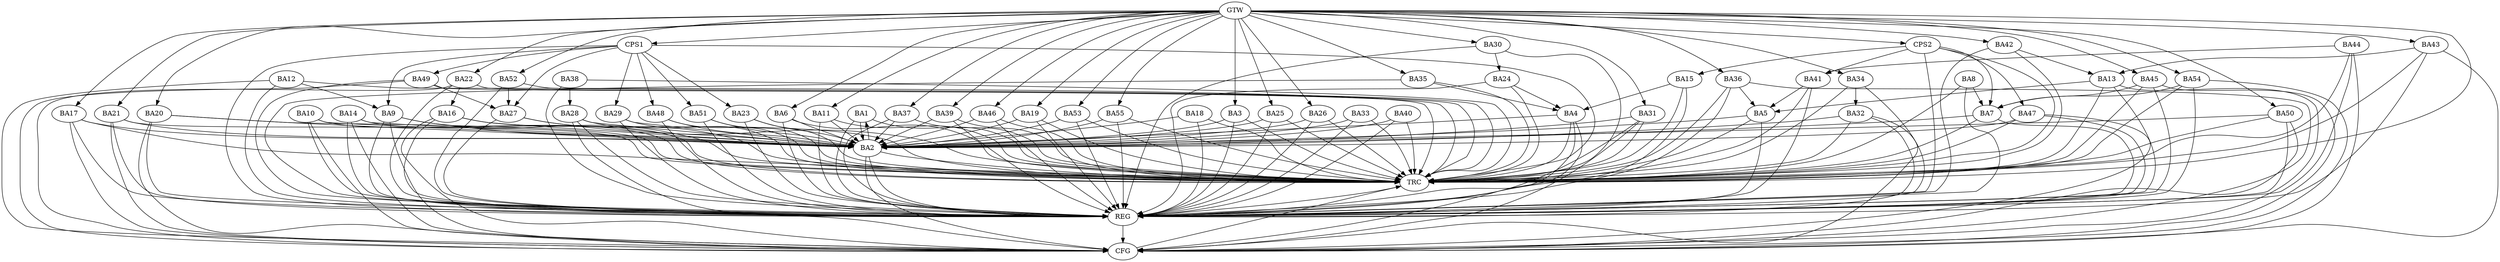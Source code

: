 strict digraph G {
  BA1 [ label="BA1" ];
  BA2 [ label="BA2" ];
  BA3 [ label="BA3" ];
  BA4 [ label="BA4" ];
  BA5 [ label="BA5" ];
  BA6 [ label="BA6" ];
  BA7 [ label="BA7" ];
  BA8 [ label="BA8" ];
  BA9 [ label="BA9" ];
  BA10 [ label="BA10" ];
  BA11 [ label="BA11" ];
  BA12 [ label="BA12" ];
  BA13 [ label="BA13" ];
  BA14 [ label="BA14" ];
  BA15 [ label="BA15" ];
  BA16 [ label="BA16" ];
  BA17 [ label="BA17" ];
  BA18 [ label="BA18" ];
  BA19 [ label="BA19" ];
  BA20 [ label="BA20" ];
  BA21 [ label="BA21" ];
  BA22 [ label="BA22" ];
  BA23 [ label="BA23" ];
  BA24 [ label="BA24" ];
  BA25 [ label="BA25" ];
  BA26 [ label="BA26" ];
  BA27 [ label="BA27" ];
  BA28 [ label="BA28" ];
  BA29 [ label="BA29" ];
  BA30 [ label="BA30" ];
  BA31 [ label="BA31" ];
  BA32 [ label="BA32" ];
  BA33 [ label="BA33" ];
  BA34 [ label="BA34" ];
  BA35 [ label="BA35" ];
  BA36 [ label="BA36" ];
  BA37 [ label="BA37" ];
  BA38 [ label="BA38" ];
  BA39 [ label="BA39" ];
  BA40 [ label="BA40" ];
  BA41 [ label="BA41" ];
  BA42 [ label="BA42" ];
  BA43 [ label="BA43" ];
  BA44 [ label="BA44" ];
  BA45 [ label="BA45" ];
  BA46 [ label="BA46" ];
  BA47 [ label="BA47" ];
  BA48 [ label="BA48" ];
  BA49 [ label="BA49" ];
  BA50 [ label="BA50" ];
  BA51 [ label="BA51" ];
  BA52 [ label="BA52" ];
  BA53 [ label="BA53" ];
  BA54 [ label="BA54" ];
  BA55 [ label="BA55" ];
  CPS1 [ label="CPS1" ];
  CPS2 [ label="CPS2" ];
  GTW [ label="GTW" ];
  REG [ label="REG" ];
  CFG [ label="CFG" ];
  TRC [ label="TRC" ];
  BA1 -> BA2;
  BA2 -> BA1;
  BA3 -> BA2;
  BA4 -> BA2;
  BA5 -> BA2;
  BA6 -> BA2;
  BA7 -> BA2;
  BA8 -> BA7;
  BA11 -> BA2;
  BA12 -> BA9;
  BA13 -> BA5;
  BA15 -> BA4;
  BA19 -> BA2;
  BA20 -> BA2;
  BA21 -> BA2;
  BA22 -> BA16;
  BA24 -> BA4;
  BA28 -> BA2;
  BA30 -> BA24;
  BA34 -> BA32;
  BA35 -> BA4;
  BA36 -> BA5;
  BA38 -> BA28;
  BA41 -> BA5;
  BA42 -> BA13;
  BA43 -> BA13;
  BA44 -> BA41;
  BA45 -> BA7;
  BA49 -> BA27;
  BA52 -> BA27;
  BA54 -> BA7;
  CPS1 -> BA23;
  CPS1 -> BA51;
  CPS1 -> BA49;
  CPS1 -> BA29;
  CPS1 -> BA27;
  CPS1 -> BA9;
  CPS1 -> BA48;
  CPS2 -> BA15;
  CPS2 -> BA7;
  CPS2 -> BA41;
  CPS2 -> BA47;
  GTW -> BA3;
  GTW -> BA6;
  GTW -> BA11;
  GTW -> BA17;
  GTW -> BA19;
  GTW -> BA20;
  GTW -> BA21;
  GTW -> BA22;
  GTW -> BA25;
  GTW -> BA26;
  GTW -> BA30;
  GTW -> BA31;
  GTW -> BA34;
  GTW -> BA35;
  GTW -> BA36;
  GTW -> BA37;
  GTW -> BA39;
  GTW -> BA42;
  GTW -> BA43;
  GTW -> BA45;
  GTW -> BA46;
  GTW -> BA50;
  GTW -> BA52;
  GTW -> BA53;
  GTW -> BA54;
  GTW -> BA55;
  GTW -> CPS1;
  GTW -> CPS2;
  BA1 -> REG;
  BA2 -> REG;
  BA3 -> REG;
  BA4 -> REG;
  BA5 -> REG;
  BA6 -> REG;
  BA7 -> REG;
  BA8 -> REG;
  BA9 -> REG;
  BA10 -> REG;
  BA11 -> REG;
  BA12 -> REG;
  BA13 -> REG;
  BA14 -> REG;
  BA15 -> REG;
  BA16 -> REG;
  BA17 -> REG;
  BA18 -> REG;
  BA19 -> REG;
  BA20 -> REG;
  BA21 -> REG;
  BA22 -> REG;
  BA23 -> REG;
  BA24 -> REG;
  BA25 -> REG;
  BA26 -> REG;
  BA27 -> REG;
  BA28 -> REG;
  BA29 -> REG;
  BA30 -> REG;
  BA31 -> REG;
  BA32 -> REG;
  BA33 -> REG;
  BA34 -> REG;
  BA35 -> REG;
  BA36 -> REG;
  BA37 -> REG;
  BA38 -> REG;
  BA39 -> REG;
  BA40 -> REG;
  BA41 -> REG;
  BA42 -> REG;
  BA43 -> REG;
  BA44 -> REG;
  BA45 -> REG;
  BA46 -> REG;
  BA47 -> REG;
  BA48 -> REG;
  BA49 -> REG;
  BA50 -> REG;
  BA51 -> REG;
  BA52 -> REG;
  BA53 -> REG;
  BA54 -> REG;
  BA55 -> REG;
  CPS1 -> REG;
  CPS2 -> REG;
  BA16 -> CFG;
  BA20 -> CFG;
  BA31 -> CFG;
  BA9 -> CFG;
  BA50 -> CFG;
  BA44 -> CFG;
  BA54 -> CFG;
  BA28 -> CFG;
  BA4 -> CFG;
  BA10 -> CFG;
  BA43 -> CFG;
  BA22 -> CFG;
  BA49 -> CFG;
  BA32 -> CFG;
  BA12 -> CFG;
  BA21 -> CFG;
  BA17 -> CFG;
  BA47 -> CFG;
  BA2 -> CFG;
  BA45 -> CFG;
  BA13 -> CFG;
  BA14 -> CFG;
  BA36 -> CFG;
  REG -> CFG;
  BA1 -> TRC;
  BA2 -> TRC;
  BA3 -> TRC;
  BA4 -> TRC;
  BA5 -> TRC;
  BA6 -> TRC;
  BA7 -> TRC;
  BA8 -> TRC;
  BA9 -> TRC;
  BA10 -> TRC;
  BA11 -> TRC;
  BA12 -> TRC;
  BA13 -> TRC;
  BA14 -> TRC;
  BA15 -> TRC;
  BA16 -> TRC;
  BA17 -> TRC;
  BA18 -> TRC;
  BA19 -> TRC;
  BA20 -> TRC;
  BA21 -> TRC;
  BA22 -> TRC;
  BA23 -> TRC;
  BA24 -> TRC;
  BA25 -> TRC;
  BA26 -> TRC;
  BA27 -> TRC;
  BA28 -> TRC;
  BA29 -> TRC;
  BA30 -> TRC;
  BA31 -> TRC;
  BA32 -> TRC;
  BA33 -> TRC;
  BA34 -> TRC;
  BA35 -> TRC;
  BA36 -> TRC;
  BA37 -> TRC;
  BA38 -> TRC;
  BA39 -> TRC;
  BA40 -> TRC;
  BA41 -> TRC;
  BA42 -> TRC;
  BA43 -> TRC;
  BA44 -> TRC;
  BA45 -> TRC;
  BA46 -> TRC;
  BA47 -> TRC;
  BA48 -> TRC;
  BA49 -> TRC;
  BA50 -> TRC;
  BA51 -> TRC;
  BA52 -> TRC;
  BA53 -> TRC;
  BA54 -> TRC;
  BA55 -> TRC;
  CPS1 -> TRC;
  CPS2 -> TRC;
  GTW -> TRC;
  CFG -> TRC;
  TRC -> REG;
  BA16 -> BA2;
  BA55 -> BA2;
  BA32 -> BA2;
  BA25 -> BA2;
  BA31 -> BA2;
  BA47 -> BA2;
  BA40 -> BA2;
  BA29 -> BA2;
  BA23 -> BA2;
  BA37 -> BA2;
  BA53 -> BA2;
  BA27 -> BA2;
  BA17 -> BA2;
  BA51 -> BA2;
  BA26 -> BA2;
  BA33 -> BA2;
  BA14 -> BA2;
  BA48 -> BA2;
  BA18 -> BA2;
  BA46 -> BA2;
  BA10 -> BA2;
  BA50 -> BA2;
  BA9 -> BA2;
  BA39 -> BA2;
}
